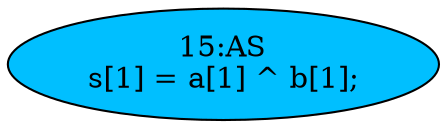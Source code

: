 strict digraph "" {
	node [label="\N"];
	"15:AS"	[ast="<pyverilog.vparser.ast.Assign object at 0x7f2c9edf83d0>",
		def_var="['s']",
		fillcolor=deepskyblue,
		label="15:AS
s[1] = a[1] ^ b[1];",
		statements="[]",
		style=filled,
		typ=Assign,
		use_var="['a', 'b']"];
}
